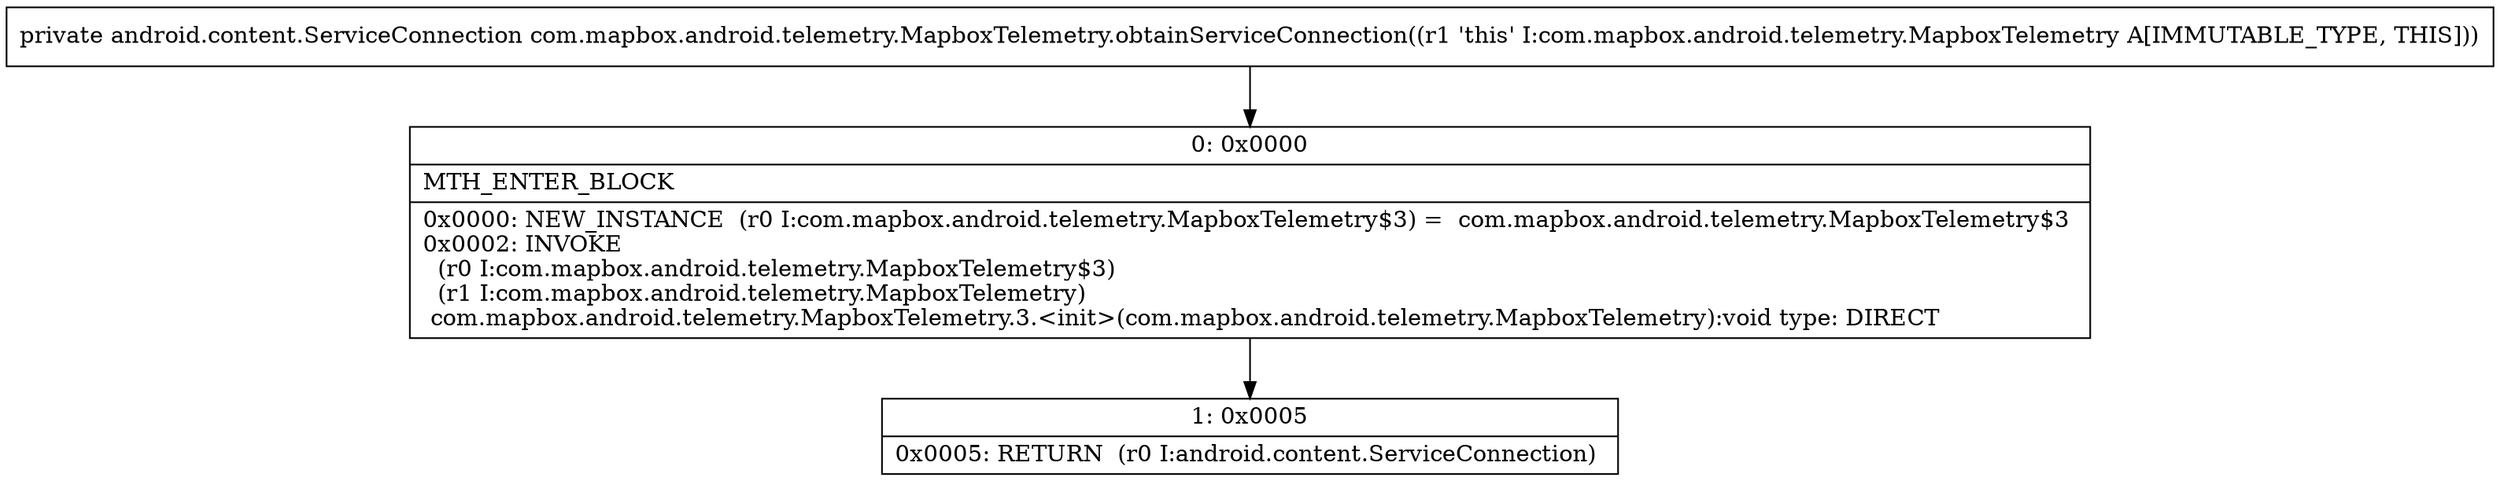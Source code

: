 digraph "CFG forcom.mapbox.android.telemetry.MapboxTelemetry.obtainServiceConnection()Landroid\/content\/ServiceConnection;" {
Node_0 [shape=record,label="{0\:\ 0x0000|MTH_ENTER_BLOCK\l|0x0000: NEW_INSTANCE  (r0 I:com.mapbox.android.telemetry.MapboxTelemetry$3) =  com.mapbox.android.telemetry.MapboxTelemetry$3 \l0x0002: INVOKE  \l  (r0 I:com.mapbox.android.telemetry.MapboxTelemetry$3)\l  (r1 I:com.mapbox.android.telemetry.MapboxTelemetry)\l com.mapbox.android.telemetry.MapboxTelemetry.3.\<init\>(com.mapbox.android.telemetry.MapboxTelemetry):void type: DIRECT \l}"];
Node_1 [shape=record,label="{1\:\ 0x0005|0x0005: RETURN  (r0 I:android.content.ServiceConnection) \l}"];
MethodNode[shape=record,label="{private android.content.ServiceConnection com.mapbox.android.telemetry.MapboxTelemetry.obtainServiceConnection((r1 'this' I:com.mapbox.android.telemetry.MapboxTelemetry A[IMMUTABLE_TYPE, THIS])) }"];
MethodNode -> Node_0;
Node_0 -> Node_1;
}

